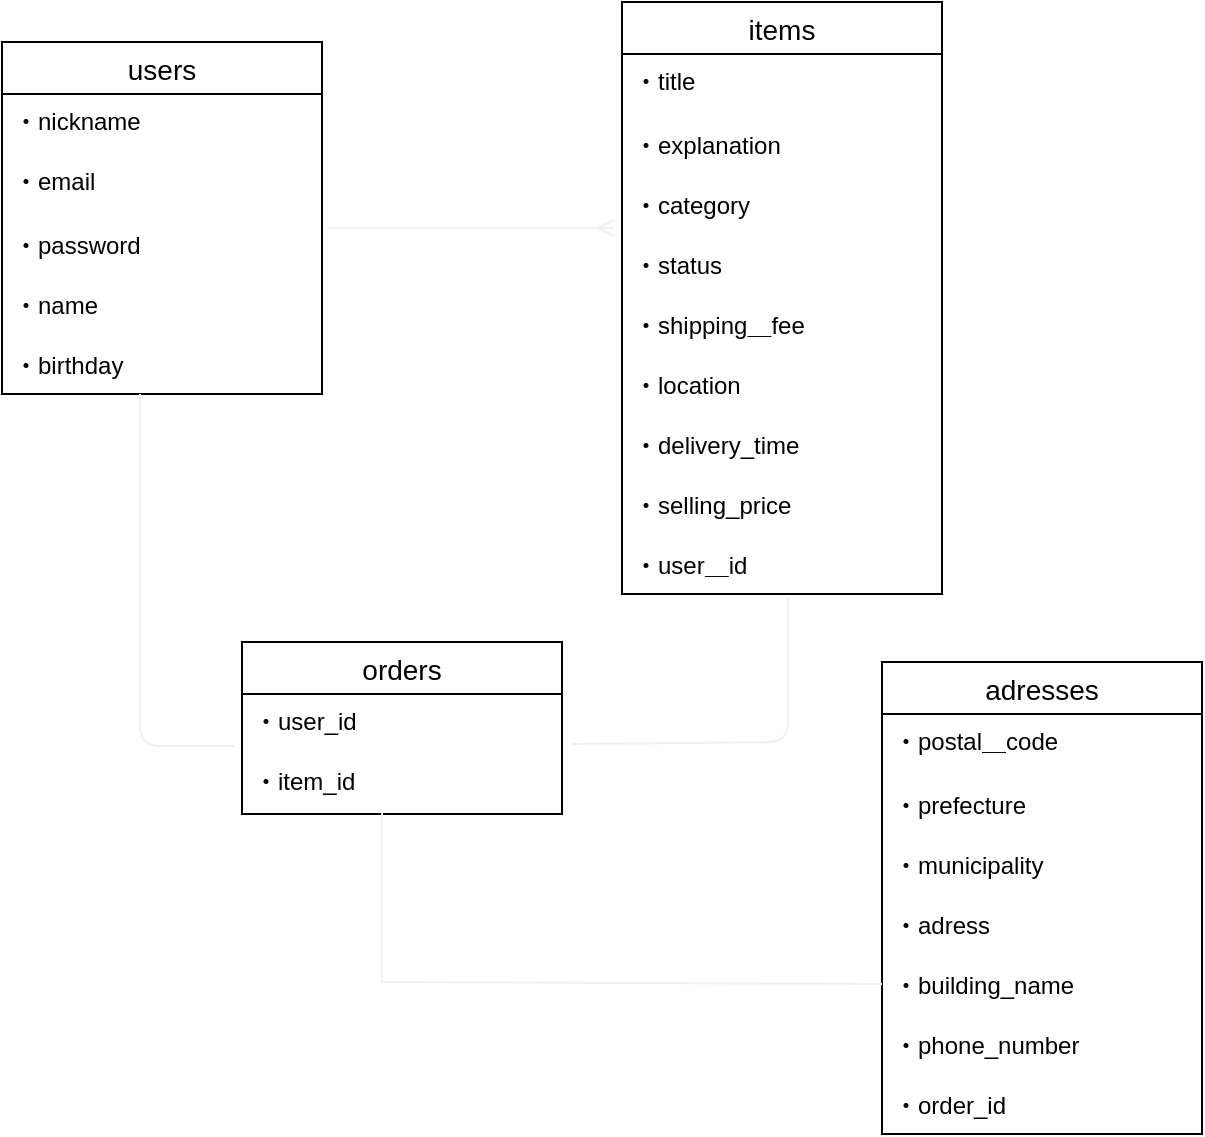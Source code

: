 <mxfile version="13.6.5">
    <diagram id="EjC7fBHQOOMLvfSI2_CZ" name="ページ1">
        <mxGraphModel dx="898" dy="680" grid="1" gridSize="10" guides="1" tooltips="1" connect="1" arrows="1" fold="1" page="1" pageScale="1" pageWidth="827" pageHeight="1169" math="0" shadow="0">
            <root>
                <mxCell id="0"/>
                <mxCell id="1" parent="0"/>
                <mxCell id="57" value="users" style="swimlane;fontStyle=0;childLayout=stackLayout;horizontal=1;startSize=26;horizontalStack=0;resizeParent=1;resizeParentMax=0;resizeLast=0;collapsible=1;marginBottom=0;align=center;fontSize=14;" vertex="1" parent="1">
                    <mxGeometry x="130" y="150" width="160" height="176" as="geometry"/>
                </mxCell>
                <mxCell id="58" value="・nickname" style="text;strokeColor=none;fillColor=none;spacingLeft=4;spacingRight=4;overflow=hidden;rotatable=0;points=[[0,0.5],[1,0.5]];portConstraint=eastwest;fontSize=12;" vertex="1" parent="57">
                    <mxGeometry y="26" width="160" height="30" as="geometry"/>
                </mxCell>
                <mxCell id="59" value="・email" style="text;strokeColor=none;fillColor=none;spacingLeft=4;spacingRight=4;overflow=hidden;rotatable=0;points=[[0,0.5],[1,0.5]];portConstraint=eastwest;fontSize=12;" vertex="1" parent="57">
                    <mxGeometry y="56" width="160" height="30" as="geometry"/>
                </mxCell>
                <mxCell id="60" value="・password" style="text;strokeColor=none;fillColor=none;spacingLeft=4;spacingRight=4;overflow=hidden;rotatable=0;points=[[0,0.5],[1,0.5]];portConstraint=eastwest;fontSize=12;verticalAlign=middle;" vertex="1" parent="57">
                    <mxGeometry y="86" width="160" height="30" as="geometry"/>
                </mxCell>
                <mxCell id="63" value="・name" style="text;strokeColor=none;fillColor=none;spacingLeft=4;spacingRight=4;overflow=hidden;rotatable=0;points=[[0,0.5],[1,0.5]];portConstraint=eastwest;fontSize=12;verticalAlign=middle;" vertex="1" parent="57">
                    <mxGeometry y="116" width="160" height="30" as="geometry"/>
                </mxCell>
                <mxCell id="64" value="・birthday" style="text;strokeColor=none;fillColor=none;spacingLeft=4;spacingRight=4;overflow=hidden;rotatable=0;points=[[0,0.5],[1,0.5]];portConstraint=eastwest;fontSize=12;verticalAlign=middle;" vertex="1" parent="57">
                    <mxGeometry y="146" width="160" height="30" as="geometry"/>
                </mxCell>
                <mxCell id="67" value="items" style="swimlane;fontStyle=0;childLayout=stackLayout;horizontal=1;startSize=26;horizontalStack=0;resizeParent=1;resizeParentMax=0;resizeLast=0;collapsible=1;marginBottom=0;align=center;fontSize=14;" vertex="1" parent="1">
                    <mxGeometry x="440" y="130" width="160" height="296" as="geometry"/>
                </mxCell>
                <mxCell id="68" value="・title" style="text;strokeColor=none;fillColor=none;spacingLeft=4;spacingRight=4;overflow=hidden;rotatable=0;points=[[0,0.5],[1,0.5]];portConstraint=eastwest;fontSize=12;" vertex="1" parent="67">
                    <mxGeometry y="26" width="160" height="30" as="geometry"/>
                </mxCell>
                <mxCell id="70" value="・explanation" style="text;strokeColor=none;fillColor=none;spacingLeft=4;spacingRight=4;overflow=hidden;rotatable=0;points=[[0,0.5],[1,0.5]];portConstraint=eastwest;fontSize=12;verticalAlign=middle;" vertex="1" parent="67">
                    <mxGeometry y="56" width="160" height="30" as="geometry"/>
                </mxCell>
                <mxCell id="71" value="・category" style="text;strokeColor=none;fillColor=none;spacingLeft=4;spacingRight=4;overflow=hidden;rotatable=0;points=[[0,0.5],[1,0.5]];portConstraint=eastwest;fontSize=12;verticalAlign=middle;" vertex="1" parent="67">
                    <mxGeometry y="86" width="160" height="30" as="geometry"/>
                </mxCell>
                <mxCell id="115" value="・status" style="text;strokeColor=none;fillColor=none;spacingLeft=4;spacingRight=4;overflow=hidden;rotatable=0;points=[[0,0.5],[1,0.5]];portConstraint=eastwest;fontSize=12;verticalAlign=middle;" vertex="1" parent="67">
                    <mxGeometry y="116" width="160" height="30" as="geometry"/>
                </mxCell>
                <mxCell id="72" value="・shipping＿fee" style="text;strokeColor=none;fillColor=none;spacingLeft=4;spacingRight=4;overflow=hidden;rotatable=0;points=[[0,0.5],[1,0.5]];portConstraint=eastwest;fontSize=12;verticalAlign=middle;" vertex="1" parent="67">
                    <mxGeometry y="146" width="160" height="30" as="geometry"/>
                </mxCell>
                <mxCell id="73" value="・location" style="text;strokeColor=none;fillColor=none;spacingLeft=4;spacingRight=4;overflow=hidden;rotatable=0;points=[[0,0.5],[1,0.5]];portConstraint=eastwest;fontSize=12;verticalAlign=middle;" vertex="1" parent="67">
                    <mxGeometry y="176" width="160" height="30" as="geometry"/>
                </mxCell>
                <mxCell id="74" value="・delivery_time" style="text;strokeColor=none;fillColor=none;spacingLeft=4;spacingRight=4;overflow=hidden;rotatable=0;points=[[0,0.5],[1,0.5]];portConstraint=eastwest;fontSize=12;verticalAlign=middle;" vertex="1" parent="67">
                    <mxGeometry y="206" width="160" height="30" as="geometry"/>
                </mxCell>
                <mxCell id="75" value="・selling_price" style="text;strokeColor=none;fillColor=none;spacingLeft=4;spacingRight=4;overflow=hidden;rotatable=0;points=[[0,0.5],[1,0.5]];portConstraint=eastwest;fontSize=12;verticalAlign=middle;" vertex="1" parent="67">
                    <mxGeometry y="236" width="160" height="30" as="geometry"/>
                </mxCell>
                <mxCell id="92" value="・user＿id" style="text;strokeColor=none;fillColor=none;spacingLeft=4;spacingRight=4;overflow=hidden;rotatable=0;points=[[0,0.5],[1,0.5]];portConstraint=eastwest;fontSize=12;verticalAlign=middle;" vertex="1" parent="67">
                    <mxGeometry y="266" width="160" height="30" as="geometry"/>
                </mxCell>
                <mxCell id="77" value="orders" style="swimlane;fontStyle=0;childLayout=stackLayout;horizontal=1;startSize=26;horizontalStack=0;resizeParent=1;resizeParentMax=0;resizeLast=0;collapsible=1;marginBottom=0;align=center;fontSize=14;" vertex="1" parent="1">
                    <mxGeometry x="250" y="450" width="160" height="86" as="geometry"/>
                </mxCell>
                <mxCell id="78" value="・user_id" style="text;strokeColor=none;fillColor=none;spacingLeft=4;spacingRight=4;overflow=hidden;rotatable=0;points=[[0,0.5],[1,0.5]];portConstraint=eastwest;fontSize=12;" vertex="1" parent="77">
                    <mxGeometry y="26" width="160" height="30" as="geometry"/>
                </mxCell>
                <mxCell id="79" value="・item_id" style="text;strokeColor=none;fillColor=none;spacingLeft=4;spacingRight=4;overflow=hidden;rotatable=0;points=[[0,0.5],[1,0.5]];portConstraint=eastwest;fontSize=12;" vertex="1" parent="77">
                    <mxGeometry y="56" width="160" height="30" as="geometry"/>
                </mxCell>
                <mxCell id="83" value="adresses" style="swimlane;fontStyle=0;childLayout=stackLayout;horizontal=1;startSize=26;horizontalStack=0;resizeParent=1;resizeParentMax=0;resizeLast=0;collapsible=1;marginBottom=0;align=center;fontSize=14;" vertex="1" parent="1">
                    <mxGeometry x="570" y="460" width="160" height="236" as="geometry"/>
                </mxCell>
                <mxCell id="84" value="・postal＿code" style="text;strokeColor=none;fillColor=none;spacingLeft=4;spacingRight=4;overflow=hidden;rotatable=0;points=[[0,0.5],[1,0.5]];portConstraint=eastwest;fontSize=12;" vertex="1" parent="83">
                    <mxGeometry y="26" width="160" height="30" as="geometry"/>
                </mxCell>
                <mxCell id="85" value="・prefecture" style="text;strokeColor=none;fillColor=none;spacingLeft=4;spacingRight=4;overflow=hidden;rotatable=0;points=[[0,0.5],[1,0.5]];portConstraint=eastwest;fontSize=12;verticalAlign=middle;" vertex="1" parent="83">
                    <mxGeometry y="56" width="160" height="30" as="geometry"/>
                </mxCell>
                <mxCell id="86" value="・municipality" style="text;strokeColor=none;fillColor=none;spacingLeft=4;spacingRight=4;overflow=hidden;rotatable=0;points=[[0,0.5],[1,0.5]];portConstraint=eastwest;fontSize=12;verticalAlign=middle;" vertex="1" parent="83">
                    <mxGeometry y="86" width="160" height="30" as="geometry"/>
                </mxCell>
                <mxCell id="87" value="・adress" style="text;strokeColor=none;fillColor=none;spacingLeft=4;spacingRight=4;overflow=hidden;rotatable=0;points=[[0,0.5],[1,0.5]];portConstraint=eastwest;fontSize=12;verticalAlign=middle;" vertex="1" parent="83">
                    <mxGeometry y="116" width="160" height="30" as="geometry"/>
                </mxCell>
                <mxCell id="88" value="・building_name" style="text;strokeColor=none;fillColor=none;spacingLeft=4;spacingRight=4;overflow=hidden;rotatable=0;points=[[0,0.5],[1,0.5]];portConstraint=eastwest;fontSize=12;verticalAlign=middle;" vertex="1" parent="83">
                    <mxGeometry y="146" width="160" height="30" as="geometry"/>
                </mxCell>
                <mxCell id="89" value="・phone_number" style="text;strokeColor=none;fillColor=none;spacingLeft=4;spacingRight=4;overflow=hidden;rotatable=0;points=[[0,0.5],[1,0.5]];portConstraint=eastwest;fontSize=12;verticalAlign=middle;" vertex="1" parent="83">
                    <mxGeometry y="176" width="160" height="30" as="geometry"/>
                </mxCell>
                <mxCell id="91" value="・order_id" style="text;strokeColor=none;fillColor=none;spacingLeft=4;spacingRight=4;overflow=hidden;rotatable=0;points=[[0,0.5],[1,0.5]];portConstraint=eastwest;fontSize=12;verticalAlign=middle;" vertex="1" parent="83">
                    <mxGeometry y="206" width="160" height="30" as="geometry"/>
                </mxCell>
                <mxCell id="102" value="" style="edgeStyle=entityRelationEdgeStyle;fontSize=12;html=1;endArrow=ERmany;strokeColor=#f0f0f0;strokeWidth=1;exitX=1.019;exitY=0.233;exitDx=0;exitDy=0;exitPerimeter=0;entryX=-0.025;entryY=0.9;entryDx=0;entryDy=0;entryPerimeter=0;" edge="1" parent="1" source="60" target="71">
                    <mxGeometry width="100" height="100" relative="1" as="geometry">
                        <mxPoint x="380" y="490" as="sourcePoint"/>
                        <mxPoint x="430" y="243" as="targetPoint"/>
                    </mxGeometry>
                </mxCell>
                <mxCell id="110" value="" style="fontSize=12;html=1;endArrow=none;strokeColor=#f0f0f0;strokeWidth=1;exitX=0.431;exitY=1;exitDx=0;exitDy=0;exitPerimeter=0;endFill=0;" edge="1" parent="1" source="64">
                    <mxGeometry width="100" height="100" relative="1" as="geometry">
                        <mxPoint x="184" y="370" as="sourcePoint"/>
                        <mxPoint x="246" y="502" as="targetPoint"/>
                        <Array as="points">
                            <mxPoint x="199" y="502"/>
                        </Array>
                    </mxGeometry>
                </mxCell>
                <mxCell id="111" value="" style="fontSize=12;html=1;endArrow=none;strokeColor=#f0f0f0;strokeWidth=1;exitX=0.519;exitY=1.067;exitDx=0;exitDy=0;exitPerimeter=0;entryX=1.031;entryY=0.833;entryDx=0;entryDy=0;entryPerimeter=0;endFill=0;" edge="1" parent="1" source="92" target="78">
                    <mxGeometry width="100" height="100" relative="1" as="geometry">
                        <mxPoint x="370" y="490" as="sourcePoint"/>
                        <mxPoint x="523" y="590" as="targetPoint"/>
                        <Array as="points">
                            <mxPoint x="523" y="500"/>
                        </Array>
                    </mxGeometry>
                </mxCell>
                <mxCell id="114" value="" style="endArrow=none;html=1;rounded=0;strokeColor=#f0f0f0;strokeWidth=1;exitX=0;exitY=0.5;exitDx=0;exitDy=0;" edge="1" parent="1" source="88">
                    <mxGeometry relative="1" as="geometry">
                        <mxPoint x="340" y="440" as="sourcePoint"/>
                        <mxPoint x="320" y="535" as="targetPoint"/>
                        <Array as="points">
                            <mxPoint x="320" y="620"/>
                        </Array>
                    </mxGeometry>
                </mxCell>
            </root>
        </mxGraphModel>
    </diagram>
</mxfile>
